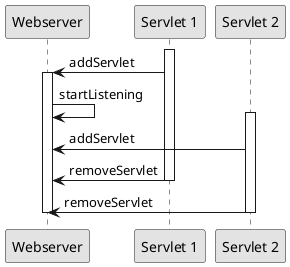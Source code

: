 @startuml
skinparam monochrome true
skinparam defaultFontName ProductusOSGiBookc

participant Webserver as wb
participant "Servlet 1" as ll
participant "Servlet 2" as rl

activate ll
ll -> wb: addServlet
activate wb
wb -> wb: startListening
activate rl
rl -> wb: addServlet
ll -> wb: removeServlet
deactivate ll
rl -> wb: removeServlet
deactivate rl
deactivate wb
@enduml